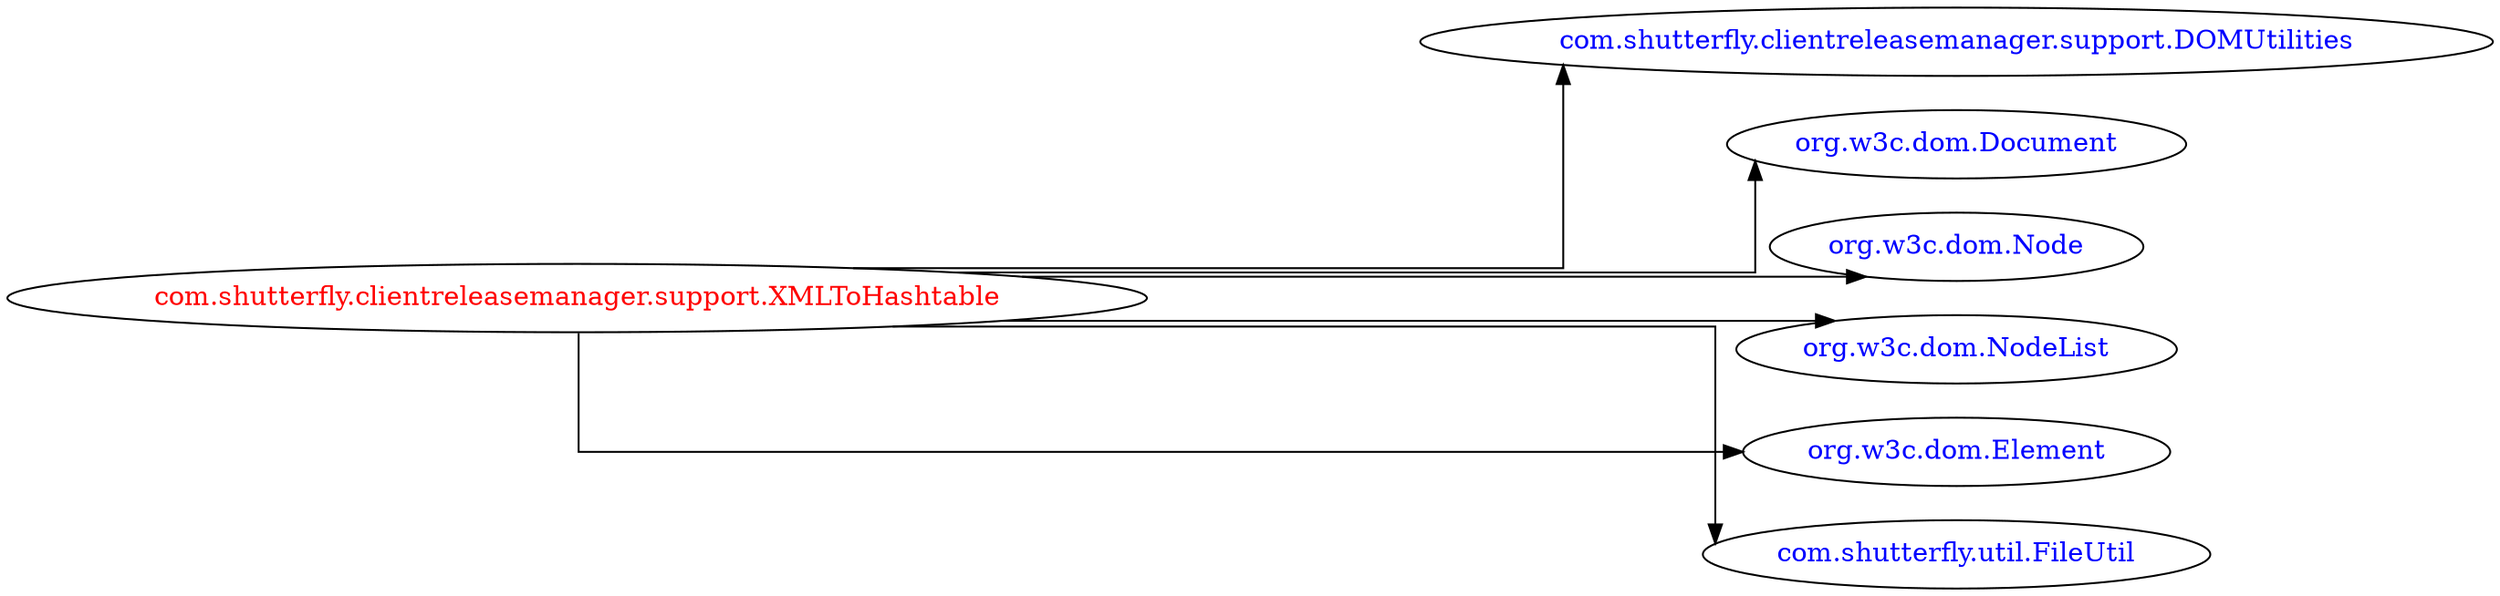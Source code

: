 digraph dependencyGraph {
 concentrate=true;
 ranksep="2.0";
 rankdir="LR"; 
 splines="ortho";
"com.shutterfly.clientreleasemanager.support.XMLToHashtable" [fontcolor="red"];
"com.shutterfly.clientreleasemanager.support.DOMUtilities" [ fontcolor="blue" ];
"com.shutterfly.clientreleasemanager.support.XMLToHashtable"->"com.shutterfly.clientreleasemanager.support.DOMUtilities";
"org.w3c.dom.Document" [ fontcolor="blue" ];
"com.shutterfly.clientreleasemanager.support.XMLToHashtable"->"org.w3c.dom.Document";
"org.w3c.dom.Node" [ fontcolor="blue" ];
"com.shutterfly.clientreleasemanager.support.XMLToHashtable"->"org.w3c.dom.Node";
"org.w3c.dom.NodeList" [ fontcolor="blue" ];
"com.shutterfly.clientreleasemanager.support.XMLToHashtable"->"org.w3c.dom.NodeList";
"org.w3c.dom.Element" [ fontcolor="blue" ];
"com.shutterfly.clientreleasemanager.support.XMLToHashtable"->"org.w3c.dom.Element";
"com.shutterfly.util.FileUtil" [ fontcolor="blue" ];
"com.shutterfly.clientreleasemanager.support.XMLToHashtable"->"com.shutterfly.util.FileUtil";
}